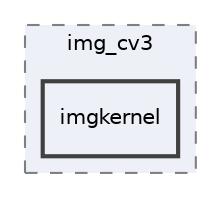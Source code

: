 digraph "packages/idsp/img_header/img_cv3/imgkernel"
{
 // INTERACTIVE_SVG=YES
 // LATEX_PDF_SIZE
  bgcolor="transparent";
  edge [fontname="Helvetica",fontsize="10",labelfontname="Helvetica",labelfontsize="10"];
  node [fontname="Helvetica",fontsize="10",shape=record];
  compound=true
  subgraph clusterdir_d51e3805f87d0919b6cedec81f0dab7f {
    graph [ bgcolor="#edf0f7", pencolor="grey50", style="filled,dashed,", label="img_cv3", fontname="Helvetica", fontsize="10", URL="dir_d51e3805f87d0919b6cedec81f0dab7f.html"]
  dir_f6e415cb416cf97a93cb6c4848a81df2 [shape=box, label="imgkernel", style="filled,bold,", fillcolor="#edf0f7", color="grey25", URL="dir_f6e415cb416cf97a93cb6c4848a81df2.html"];
  }
}
